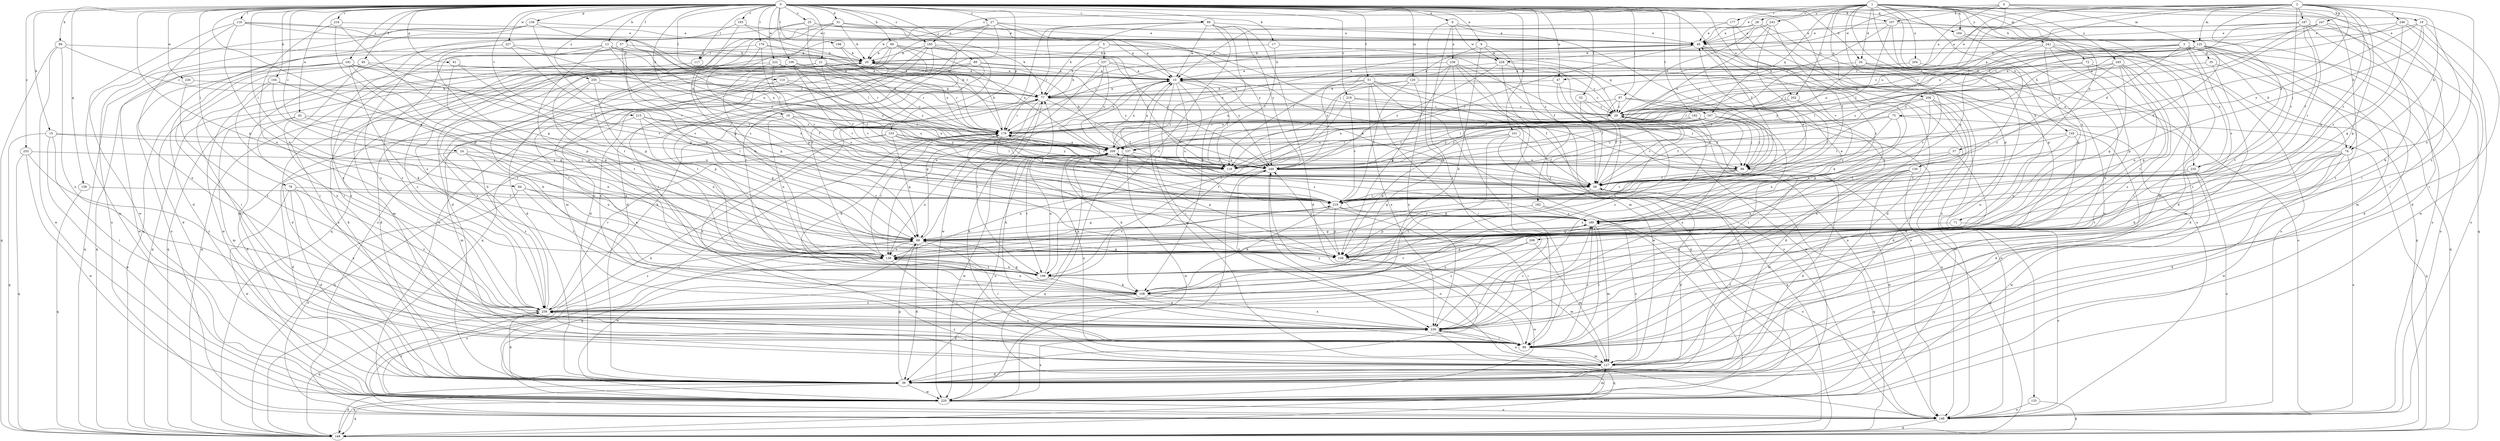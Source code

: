 strict digraph  {
0;
1;
2;
3;
4;
5;
6;
9;
10;
13;
15;
17;
18;
19;
20;
21;
24;
25;
27;
28;
29;
31;
34;
35;
37;
39;
42;
47;
48;
49;
51;
52;
57;
58;
61;
68;
69;
71;
72;
74;
75;
77;
78;
80;
84;
88;
89;
97;
98;
99;
101;
104;
107;
108;
109;
110;
116;
117;
118;
120;
125;
127;
130;
133;
137;
138;
145;
148;
153;
156;
158;
159;
164;
167;
168;
176;
177;
179;
181;
182;
185;
187;
189;
192;
193;
198;
199;
202;
204;
206;
208;
209;
215;
216;
218;
219;
222;
226;
227;
228;
229;
235;
237;
238;
239;
241;
243;
245;
246;
247;
248;
253;
255;
259;
0 -> 6  [label=a];
0 -> 9  [label=a];
0 -> 13  [label=b];
0 -> 15  [label=b];
0 -> 17  [label=b];
0 -> 18  [label=b];
0 -> 21  [label=c];
0 -> 24  [label=c];
0 -> 25  [label=c];
0 -> 27  [label=c];
0 -> 31  [label=d];
0 -> 34  [label=d];
0 -> 42  [label=e];
0 -> 47  [label=e];
0 -> 49  [label=f];
0 -> 51  [label=f];
0 -> 52  [label=f];
0 -> 57  [label=f];
0 -> 58  [label=f];
0 -> 61  [label=g];
0 -> 68  [label=g];
0 -> 69  [label=h];
0 -> 78  [label=i];
0 -> 80  [label=i];
0 -> 84  [label=i];
0 -> 89  [label=j];
0 -> 97  [label=j];
0 -> 98  [label=j];
0 -> 99  [label=k];
0 -> 101  [label=k];
0 -> 104  [label=k];
0 -> 107  [label=k];
0 -> 109  [label=l];
0 -> 110  [label=l];
0 -> 116  [label=l];
0 -> 117  [label=l];
0 -> 120  [label=m];
0 -> 125  [label=m];
0 -> 130  [label=n];
0 -> 153  [label=p];
0 -> 156  [label=p];
0 -> 158  [label=p];
0 -> 159  [label=q];
0 -> 164  [label=q];
0 -> 176  [label=r];
0 -> 181  [label=s];
0 -> 182  [label=s];
0 -> 185  [label=s];
0 -> 192  [label=t];
0 -> 193  [label=t];
0 -> 198  [label=t];
0 -> 202  [label=u];
0 -> 215  [label=v];
0 -> 216  [label=v];
0 -> 218  [label=v];
0 -> 222  [label=w];
0 -> 226  [label=w];
0 -> 227  [label=w];
0 -> 253  [label=z];
0 -> 255  [label=z];
1 -> 28  [label=c];
1 -> 34  [label=d];
1 -> 71  [label=h];
1 -> 72  [label=h];
1 -> 74  [label=h];
1 -> 88  [label=i];
1 -> 130  [label=n];
1 -> 133  [label=n];
1 -> 145  [label=o];
1 -> 148  [label=o];
1 -> 164  [label=q];
1 -> 167  [label=q];
1 -> 177  [label=r];
1 -> 185  [label=s];
1 -> 202  [label=u];
1 -> 204  [label=u];
1 -> 206  [label=u];
1 -> 208  [label=u];
1 -> 241  [label=y];
1 -> 243  [label=y];
1 -> 245  [label=y];
2 -> 10  [label=a];
2 -> 68  [label=g];
2 -> 74  [label=h];
2 -> 98  [label=j];
2 -> 125  [label=m];
2 -> 137  [label=n];
2 -> 158  [label=p];
2 -> 179  [label=r];
2 -> 187  [label=s];
2 -> 209  [label=u];
2 -> 219  [label=v];
2 -> 228  [label=w];
2 -> 235  [label=x];
2 -> 246  [label=y];
2 -> 247  [label=y];
2 -> 259  [label=z];
3 -> 29  [label=c];
3 -> 35  [label=d];
3 -> 37  [label=d];
3 -> 39  [label=d];
3 -> 74  [label=h];
3 -> 75  [label=h];
3 -> 137  [label=n];
3 -> 189  [label=s];
3 -> 235  [label=x];
4 -> 10  [label=a];
4 -> 19  [label=b];
4 -> 47  [label=e];
4 -> 48  [label=e];
4 -> 107  [label=k];
4 -> 125  [label=m];
4 -> 219  [label=v];
5 -> 77  [label=h];
5 -> 117  [label=l];
5 -> 167  [label=q];
5 -> 235  [label=x];
5 -> 237  [label=x];
6 -> 48  [label=e];
6 -> 98  [label=j];
6 -> 108  [label=k];
6 -> 228  [label=w];
6 -> 238  [label=x];
6 -> 239  [label=x];
9 -> 108  [label=k];
9 -> 118  [label=l];
9 -> 127  [label=m];
9 -> 228  [label=w];
10 -> 77  [label=h];
10 -> 88  [label=i];
10 -> 98  [label=j];
10 -> 118  [label=l];
10 -> 137  [label=n];
10 -> 189  [label=s];
10 -> 219  [label=v];
13 -> 20  [label=b];
13 -> 39  [label=d];
13 -> 77  [label=h];
13 -> 137  [label=n];
13 -> 199  [label=t];
13 -> 219  [label=v];
13 -> 259  [label=z];
15 -> 88  [label=i];
15 -> 118  [label=l];
15 -> 137  [label=n];
15 -> 168  [label=q];
15 -> 229  [label=w];
17 -> 20  [label=b];
17 -> 58  [label=f];
17 -> 118  [label=l];
18 -> 127  [label=m];
18 -> 138  [label=n];
18 -> 179  [label=r];
18 -> 209  [label=u];
18 -> 219  [label=v];
19 -> 48  [label=e];
19 -> 68  [label=g];
19 -> 88  [label=i];
19 -> 98  [label=j];
19 -> 138  [label=n];
19 -> 248  [label=y];
20 -> 10  [label=a];
20 -> 39  [label=d];
20 -> 138  [label=n];
20 -> 168  [label=q];
20 -> 248  [label=y];
21 -> 10  [label=a];
21 -> 39  [label=d];
21 -> 77  [label=h];
21 -> 127  [label=m];
21 -> 168  [label=q];
21 -> 179  [label=r];
21 -> 199  [label=t];
21 -> 209  [label=u];
21 -> 219  [label=v];
21 -> 248  [label=y];
24 -> 39  [label=d];
24 -> 68  [label=g];
24 -> 118  [label=l];
24 -> 138  [label=n];
24 -> 259  [label=z];
25 -> 10  [label=a];
25 -> 48  [label=e];
25 -> 77  [label=h];
25 -> 118  [label=l];
25 -> 168  [label=q];
25 -> 259  [label=z];
27 -> 10  [label=a];
27 -> 39  [label=d];
27 -> 48  [label=e];
27 -> 88  [label=i];
27 -> 148  [label=o];
27 -> 168  [label=q];
27 -> 248  [label=y];
28 -> 20  [label=b];
28 -> 29  [label=c];
28 -> 48  [label=e];
28 -> 148  [label=o];
28 -> 158  [label=p];
29 -> 179  [label=r];
29 -> 199  [label=t];
29 -> 239  [label=x];
31 -> 20  [label=b];
31 -> 39  [label=d];
31 -> 48  [label=e];
31 -> 98  [label=j];
31 -> 158  [label=p];
31 -> 199  [label=t];
34 -> 10  [label=a];
34 -> 127  [label=m];
34 -> 148  [label=o];
34 -> 189  [label=s];
34 -> 248  [label=y];
35 -> 10  [label=a];
35 -> 127  [label=m];
35 -> 168  [label=q];
37 -> 88  [label=i];
37 -> 219  [label=v];
37 -> 248  [label=y];
39 -> 20  [label=b];
39 -> 58  [label=f];
39 -> 68  [label=g];
39 -> 168  [label=q];
39 -> 229  [label=w];
42 -> 127  [label=m];
42 -> 138  [label=n];
42 -> 179  [label=r];
42 -> 239  [label=x];
47 -> 58  [label=f];
47 -> 77  [label=h];
47 -> 219  [label=v];
48 -> 20  [label=b];
48 -> 39  [label=d];
48 -> 108  [label=k];
48 -> 118  [label=l];
48 -> 179  [label=r];
48 -> 189  [label=s];
49 -> 10  [label=a];
49 -> 39  [label=d];
49 -> 168  [label=q];
49 -> 219  [label=v];
49 -> 239  [label=x];
51 -> 58  [label=f];
51 -> 77  [label=h];
51 -> 88  [label=i];
51 -> 148  [label=o];
51 -> 199  [label=t];
51 -> 209  [label=u];
51 -> 229  [label=w];
51 -> 239  [label=x];
52 -> 29  [label=c];
52 -> 58  [label=f];
52 -> 229  [label=w];
57 -> 20  [label=b];
57 -> 68  [label=g];
57 -> 88  [label=i];
57 -> 148  [label=o];
57 -> 189  [label=s];
57 -> 209  [label=u];
58 -> 10  [label=a];
58 -> 29  [label=c];
58 -> 39  [label=d];
58 -> 168  [label=q];
58 -> 179  [label=r];
58 -> 199  [label=t];
58 -> 219  [label=v];
61 -> 10  [label=a];
61 -> 68  [label=g];
61 -> 138  [label=n];
68 -> 10  [label=a];
68 -> 39  [label=d];
68 -> 88  [label=i];
68 -> 138  [label=n];
68 -> 158  [label=p];
68 -> 189  [label=s];
68 -> 229  [label=w];
68 -> 259  [label=z];
69 -> 20  [label=b];
69 -> 39  [label=d];
69 -> 127  [label=m];
69 -> 138  [label=n];
69 -> 209  [label=u];
69 -> 248  [label=y];
71 -> 68  [label=g];
71 -> 148  [label=o];
72 -> 10  [label=a];
72 -> 158  [label=p];
72 -> 199  [label=t];
72 -> 248  [label=y];
74 -> 39  [label=d];
74 -> 88  [label=i];
74 -> 108  [label=k];
74 -> 118  [label=l];
74 -> 148  [label=o];
74 -> 189  [label=s];
74 -> 229  [label=w];
75 -> 138  [label=n];
75 -> 168  [label=q];
75 -> 179  [label=r];
75 -> 219  [label=v];
75 -> 248  [label=y];
77 -> 29  [label=c];
77 -> 58  [label=f];
77 -> 68  [label=g];
77 -> 179  [label=r];
77 -> 199  [label=t];
78 -> 39  [label=d];
78 -> 219  [label=v];
78 -> 229  [label=w];
78 -> 239  [label=x];
78 -> 259  [label=z];
80 -> 10  [label=a];
80 -> 39  [label=d];
80 -> 48  [label=e];
80 -> 77  [label=h];
80 -> 108  [label=k];
80 -> 138  [label=n];
80 -> 179  [label=r];
80 -> 199  [label=t];
80 -> 248  [label=y];
84 -> 138  [label=n];
84 -> 148  [label=o];
84 -> 199  [label=t];
84 -> 219  [label=v];
88 -> 77  [label=h];
88 -> 127  [label=m];
88 -> 189  [label=s];
88 -> 248  [label=y];
88 -> 259  [label=z];
89 -> 10  [label=a];
89 -> 29  [label=c];
89 -> 189  [label=s];
89 -> 199  [label=t];
89 -> 239  [label=x];
97 -> 29  [label=c];
97 -> 39  [label=d];
97 -> 88  [label=i];
97 -> 209  [label=u];
97 -> 259  [label=z];
98 -> 39  [label=d];
98 -> 58  [label=f];
98 -> 68  [label=g];
98 -> 209  [label=u];
98 -> 219  [label=v];
99 -> 20  [label=b];
99 -> 29  [label=c];
99 -> 168  [label=q];
99 -> 229  [label=w];
99 -> 239  [label=x];
101 -> 58  [label=f];
101 -> 108  [label=k];
101 -> 158  [label=p];
101 -> 168  [label=q];
101 -> 209  [label=u];
104 -> 68  [label=g];
104 -> 77  [label=h];
104 -> 88  [label=i];
104 -> 199  [label=t];
104 -> 259  [label=z];
107 -> 29  [label=c];
107 -> 48  [label=e];
107 -> 118  [label=l];
107 -> 127  [label=m];
107 -> 148  [label=o];
107 -> 189  [label=s];
108 -> 39  [label=d];
108 -> 68  [label=g];
108 -> 138  [label=n];
108 -> 239  [label=x];
108 -> 259  [label=z];
109 -> 10  [label=a];
109 -> 58  [label=f];
109 -> 168  [label=q];
109 -> 179  [label=r];
109 -> 219  [label=v];
110 -> 77  [label=h];
110 -> 199  [label=t];
110 -> 209  [label=u];
116 -> 29  [label=c];
116 -> 48  [label=e];
116 -> 138  [label=n];
116 -> 179  [label=r];
116 -> 229  [label=w];
116 -> 239  [label=x];
117 -> 259  [label=z];
118 -> 179  [label=r];
120 -> 29  [label=c];
120 -> 77  [label=h];
120 -> 118  [label=l];
120 -> 219  [label=v];
120 -> 239  [label=x];
125 -> 10  [label=a];
125 -> 20  [label=b];
125 -> 29  [label=c];
125 -> 58  [label=f];
125 -> 77  [label=h];
125 -> 127  [label=m];
125 -> 148  [label=o];
125 -> 199  [label=t];
125 -> 248  [label=y];
125 -> 259  [label=z];
127 -> 10  [label=a];
127 -> 29  [label=c];
127 -> 39  [label=d];
127 -> 77  [label=h];
127 -> 189  [label=s];
127 -> 209  [label=u];
127 -> 239  [label=x];
130 -> 58  [label=f];
130 -> 127  [label=m];
130 -> 138  [label=n];
130 -> 168  [label=q];
130 -> 229  [label=w];
130 -> 239  [label=x];
133 -> 148  [label=o];
133 -> 168  [label=q];
137 -> 10  [label=a];
137 -> 20  [label=b];
137 -> 118  [label=l];
137 -> 168  [label=q];
137 -> 189  [label=s];
137 -> 229  [label=w];
137 -> 259  [label=z];
138 -> 48  [label=e];
138 -> 88  [label=i];
138 -> 148  [label=o];
138 -> 179  [label=r];
138 -> 199  [label=t];
138 -> 219  [label=v];
145 -> 39  [label=d];
145 -> 118  [label=l];
145 -> 138  [label=n];
145 -> 209  [label=u];
145 -> 239  [label=x];
148 -> 77  [label=h];
148 -> 168  [label=q];
153 -> 58  [label=f];
153 -> 68  [label=g];
153 -> 118  [label=l];
153 -> 168  [label=q];
153 -> 209  [label=u];
153 -> 239  [label=x];
153 -> 248  [label=y];
156 -> 39  [label=d];
156 -> 48  [label=e];
156 -> 118  [label=l];
156 -> 148  [label=o];
156 -> 219  [label=v];
156 -> 229  [label=w];
158 -> 127  [label=m];
158 -> 179  [label=r];
158 -> 229  [label=w];
158 -> 248  [label=y];
159 -> 168  [label=q];
159 -> 219  [label=v];
164 -> 39  [label=d];
164 -> 239  [label=x];
167 -> 98  [label=j];
167 -> 118  [label=l];
167 -> 148  [label=o];
167 -> 179  [label=r];
167 -> 209  [label=u];
167 -> 219  [label=v];
167 -> 248  [label=y];
168 -> 39  [label=d];
176 -> 20  [label=b];
176 -> 88  [label=i];
176 -> 179  [label=r];
176 -> 189  [label=s];
176 -> 219  [label=v];
177 -> 10  [label=a];
177 -> 48  [label=e];
177 -> 158  [label=p];
177 -> 219  [label=v];
179 -> 10  [label=a];
179 -> 20  [label=b];
179 -> 58  [label=f];
179 -> 108  [label=k];
179 -> 209  [label=u];
181 -> 10  [label=a];
181 -> 29  [label=c];
181 -> 88  [label=i];
181 -> 108  [label=k];
181 -> 118  [label=l];
181 -> 158  [label=p];
181 -> 168  [label=q];
181 -> 229  [label=w];
182 -> 138  [label=n];
182 -> 148  [label=o];
182 -> 158  [label=p];
182 -> 189  [label=s];
185 -> 20  [label=b];
185 -> 39  [label=d];
185 -> 118  [label=l];
185 -> 168  [label=q];
185 -> 199  [label=t];
185 -> 219  [label=v];
185 -> 229  [label=w];
187 -> 29  [label=c];
187 -> 39  [label=d];
187 -> 48  [label=e];
187 -> 58  [label=f];
187 -> 168  [label=q];
187 -> 179  [label=r];
187 -> 209  [label=u];
187 -> 219  [label=v];
189 -> 68  [label=g];
189 -> 88  [label=i];
189 -> 127  [label=m];
189 -> 259  [label=z];
192 -> 58  [label=f];
192 -> 98  [label=j];
192 -> 118  [label=l];
192 -> 179  [label=r];
192 -> 239  [label=x];
192 -> 248  [label=y];
193 -> 48  [label=e];
193 -> 68  [label=g];
193 -> 179  [label=r];
193 -> 239  [label=x];
198 -> 20  [label=b];
198 -> 209  [label=u];
199 -> 108  [label=k];
199 -> 138  [label=n];
199 -> 209  [label=u];
199 -> 239  [label=x];
202 -> 29  [label=c];
202 -> 58  [label=f];
202 -> 118  [label=l];
202 -> 158  [label=p];
204 -> 10  [label=a];
204 -> 189  [label=s];
206 -> 29  [label=c];
206 -> 39  [label=d];
206 -> 148  [label=o];
206 -> 179  [label=r];
206 -> 229  [label=w];
206 -> 239  [label=x];
208 -> 127  [label=m];
208 -> 158  [label=p];
208 -> 199  [label=t];
208 -> 259  [label=z];
209 -> 48  [label=e];
209 -> 98  [label=j];
209 -> 108  [label=k];
209 -> 118  [label=l];
209 -> 138  [label=n];
209 -> 158  [label=p];
209 -> 199  [label=t];
209 -> 229  [label=w];
209 -> 248  [label=y];
215 -> 39  [label=d];
215 -> 68  [label=g];
215 -> 138  [label=n];
215 -> 179  [label=r];
215 -> 209  [label=u];
215 -> 248  [label=y];
216 -> 48  [label=e];
216 -> 68  [label=g];
216 -> 138  [label=n];
216 -> 158  [label=p];
218 -> 29  [label=c];
218 -> 98  [label=j];
218 -> 199  [label=t];
218 -> 219  [label=v];
219 -> 48  [label=e];
219 -> 68  [label=g];
219 -> 88  [label=i];
219 -> 108  [label=k];
219 -> 158  [label=p];
219 -> 189  [label=s];
222 -> 10  [label=a];
222 -> 58  [label=f];
222 -> 68  [label=g];
222 -> 179  [label=r];
222 -> 229  [label=w];
226 -> 77  [label=h];
226 -> 259  [label=z];
227 -> 20  [label=b];
227 -> 158  [label=p];
227 -> 189  [label=s];
227 -> 248  [label=y];
227 -> 259  [label=z];
228 -> 10  [label=a];
228 -> 29  [label=c];
228 -> 148  [label=o];
228 -> 239  [label=x];
228 -> 248  [label=y];
229 -> 68  [label=g];
229 -> 127  [label=m];
229 -> 148  [label=o];
229 -> 168  [label=q];
229 -> 179  [label=r];
229 -> 209  [label=u];
229 -> 239  [label=x];
229 -> 248  [label=y];
229 -> 259  [label=z];
235 -> 58  [label=f];
235 -> 148  [label=o];
235 -> 199  [label=t];
235 -> 229  [label=w];
237 -> 10  [label=a];
237 -> 77  [label=h];
237 -> 138  [label=n];
237 -> 209  [label=u];
237 -> 229  [label=w];
237 -> 248  [label=y];
238 -> 10  [label=a];
238 -> 88  [label=i];
238 -> 148  [label=o];
238 -> 158  [label=p];
238 -> 168  [label=q];
238 -> 229  [label=w];
238 -> 248  [label=y];
239 -> 88  [label=i];
239 -> 168  [label=q];
239 -> 189  [label=s];
241 -> 20  [label=b];
241 -> 68  [label=g];
241 -> 88  [label=i];
241 -> 98  [label=j];
241 -> 148  [label=o];
241 -> 158  [label=p];
241 -> 168  [label=q];
243 -> 48  [label=e];
243 -> 58  [label=f];
243 -> 77  [label=h];
243 -> 98  [label=j];
243 -> 209  [label=u];
245 -> 10  [label=a];
245 -> 39  [label=d];
245 -> 68  [label=g];
245 -> 118  [label=l];
245 -> 138  [label=n];
245 -> 189  [label=s];
245 -> 259  [label=z];
246 -> 29  [label=c];
246 -> 48  [label=e];
246 -> 148  [label=o];
246 -> 189  [label=s];
246 -> 229  [label=w];
247 -> 29  [label=c];
247 -> 48  [label=e];
247 -> 88  [label=i];
247 -> 108  [label=k];
247 -> 248  [label=y];
248 -> 58  [label=f];
248 -> 138  [label=n];
248 -> 148  [label=o];
248 -> 209  [label=u];
248 -> 239  [label=x];
253 -> 168  [label=q];
253 -> 229  [label=w];
253 -> 248  [label=y];
253 -> 259  [label=z];
255 -> 58  [label=f];
255 -> 77  [label=h];
255 -> 108  [label=k];
255 -> 158  [label=p];
255 -> 259  [label=z];
259 -> 20  [label=b];
259 -> 39  [label=d];
259 -> 77  [label=h];
259 -> 168  [label=q];
259 -> 179  [label=r];
259 -> 239  [label=x];
}
